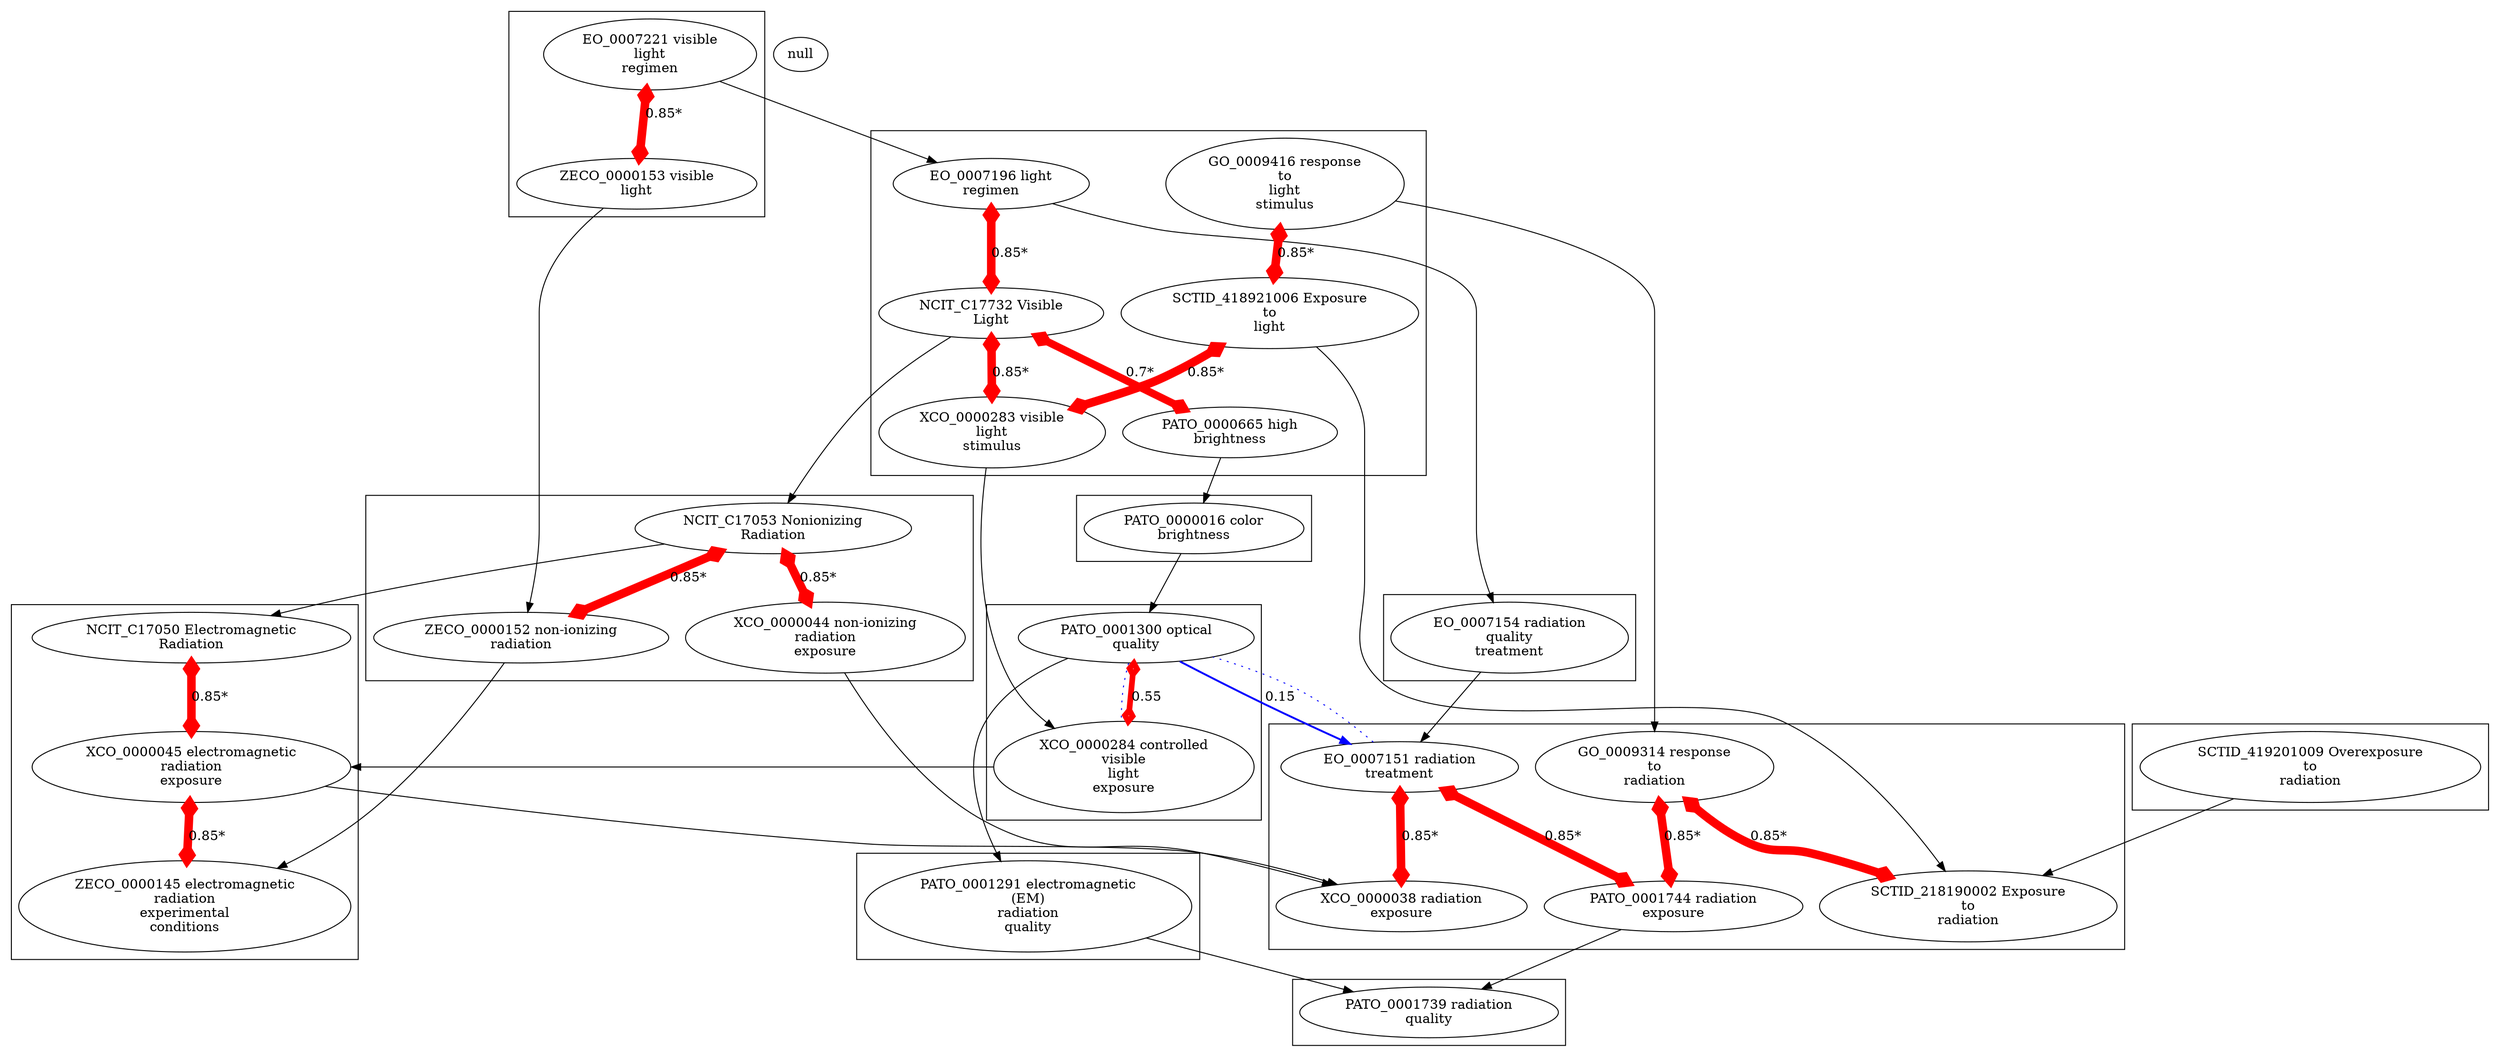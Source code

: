 digraph cliquegraph {
subgraph cluster_EO_0007154 {EO_0007154 [ label="EO_0007154 radiation
quality
treatment" ];}

subgraph cluster_PATO_0001744 {PATO_0001744 [ label="PATO_0001744 radiation
exposure" ];
GO_0009314 [ label="GO_0009314 response
to
radiation" ];
EO_0007151 [ label="EO_0007151 radiation
treatment" ];
XCO_0000038 [ label="XCO_0000038 radiation
exposure" ];
SCTID_218190002 [ label="SCTID_218190002 Exposure
to
radiation" ];}

subgraph cluster_PATO_0000016 {PATO_0000016 [ label="PATO_0000016 color
brightness" ];}

subgraph cluster_ZECO_0000153 {ZECO_0000153 [ label="ZECO_0000153 visible
light" ];
EO_0007221 [ label="EO_0007221 visible
light
regimen" ];}

subgraph cluster_SCTID_419201009 {SCTID_419201009 [ label="SCTID_419201009 Overexposure
to
radiation" ];}

subgraph cluster_EO_0007196 {EO_0007196 [ label="EO_0007196 light
regimen" ];
PATO_0000665 [ label="PATO_0000665 high
brightness" ];
XCO_0000283 [ label="XCO_0000283 visible
light
stimulus" ];
NCIT_C17732 [ label="NCIT_C17732 Visible
Light" ];
GO_0009416 [ label="GO_0009416 response
to
light
stimulus" ];
SCTID_418921006 [ label="SCTID_418921006 Exposure
to
light" ];}

subgraph cluster_ZECO_0000145 {ZECO_0000145 [ label="ZECO_0000145 electromagnetic
radiation
experimental
conditions" ];
NCIT_C17050 [ label="NCIT_C17050 Electromagnetic
Radiation" ];
XCO_0000045 [ label="XCO_0000045 electromagnetic
radiation
exposure" ];}

subgraph cluster_PATO_0001739 {PATO_0001739 [ label="PATO_0001739 radiation
quality" ];}

subgraph cluster_ZECO_0000152 {ZECO_0000152 [ label="ZECO_0000152 non-ionizing
radiation" ];
NCIT_C17053 [ label="NCIT_C17053 Nonionizing
Radiation" ];
XCO_0000044 [ label="XCO_0000044 non-ionizing
radiation
exposure" ];}

subgraph cluster_XCO_0000284 {XCO_0000284 [ label="XCO_0000284 controlled
visible
light
exposure" ];
PATO_0001300 [ label="PATO_0001300 optical
quality" ];}

subgraph cluster_PATO_0001291 {PATO_0001291 [ label="PATO_0001291 electromagnetic
(EM)
radiation
quality" ];}
EO_0007154 -> EO_0007151 [ arrowhead = normal, penwidth=1, color=black, label="", style=solid]

ZECO_0000152 -> ZECO_0000145 [ arrowhead = normal, penwidth=1, color=black, label="", style=solid]

EO_0007221 -> EO_0007196 [ arrowhead = normal, penwidth=1, color=black, label="", style=solid]

XCO_0000044 -> XCO_0000038 [ arrowhead = normal, penwidth=1, color=black, label="", style=solid]

NCIT_C17053 -> NCIT_C17050 [ arrowhead = normal, penwidth=1, color=black, label="", style=solid]

PATO_0001300 -> PATO_0001291 [ arrowhead = normal, penwidth=1, color=black, label="", style=solid]

XCO_0000045 -> XCO_0000038 [ arrowhead = normal, penwidth=1, color=black, label="", style=solid]

SCTID_419201009 -> SCTID_218190002 [ arrowhead = normal, penwidth=1, color=black, label="", style=solid]

XCO_0000284 -> XCO_0000045 [ arrowhead = normal, penwidth=1, color=black, label="", style=solid]

SCTID_418921006 -> SCTID_218190002 [ arrowhead = normal, penwidth=1, color=black, label="", style=solid]

GO_0009416 -> GO_0009314 [ arrowhead = normal, penwidth=1, color=black, label="", style=solid]

null
NCIT_C17732 -> NCIT_C17053 [ arrowhead = normal, penwidth=1, color=black, label="", style=solid]

PATO_0000665 -> PATO_0000016 [ arrowhead = normal, penwidth=1, color=black, label="", style=solid]

XCO_0000283 -> XCO_0000284 [ arrowhead = normal, penwidth=1, color=black, label="", style=solid]

PATO_0001744 -> PATO_0001739 [ arrowhead = normal, penwidth=1, color=black, label="", style=solid]

PATO_0000016 -> PATO_0001300 [ arrowhead = normal, penwidth=1, color=black, label="", style=solid]

ZECO_0000153 -> ZECO_0000152 [ arrowhead = normal, penwidth=1, color=black, label="", style=solid]

EO_0007196 -> EO_0007154 [ arrowhead = normal, penwidth=1, color=black, label="", style=solid]

PATO_0001291 -> PATO_0001739 [ arrowhead = normal, penwidth=1, color=black, label="", style=solid]
EO_0007151 -> PATO_0001300 [ arrowhead = none, penwidth=1, color=blue, label="", style=dotted]

PATO_0001300 -> XCO_0000284 [ arrowhead = none, penwidth=1, color=blue, label="", style=dotted]
GO_0009314 -> PATO_0001744 [ arrowhead = ediamond, penwidth=9, color=red, label="0.85*", style=solid, arrowtail=ediamond, dir=both]

PATO_0001300 -> XCO_0000284 [ arrowhead = ediamond, penwidth=6, color=red, label="0.55", style=solid, arrowtail=ediamond, dir=both]

NCIT_C17053 -> XCO_0000044 [ arrowhead = ediamond, penwidth=9, color=red, label="0.85*", style=solid, arrowtail=ediamond, dir=both]

NCIT_C17050 -> XCO_0000045 [ arrowhead = ediamond, penwidth=9, color=red, label="0.85*", style=solid, arrowtail=ediamond, dir=both]

EO_0007151 -> PATO_0001744 [ arrowhead = ediamond, penwidth=9, color=red, label="0.85*", style=solid, arrowtail=ediamond, dir=both]

GO_0009416 -> SCTID_418921006 [ arrowhead = ediamond, penwidth=9, color=red, label="0.85*", style=solid, arrowtail=ediamond, dir=both]

PATO_0001300 -> EO_0007151 [ arrowhead = normal, penwidth=2, color=blue, label="0.15", style=solid]

NCIT_C17053 -> ZECO_0000152 [ arrowhead = ediamond, penwidth=9, color=red, label="0.85*", style=solid, arrowtail=ediamond, dir=both]

XCO_0000045 -> ZECO_0000145 [ arrowhead = ediamond, penwidth=9, color=red, label="0.85*", style=solid, arrowtail=ediamond, dir=both]

GO_0009314 -> SCTID_218190002 [ arrowhead = ediamond, penwidth=9, color=red, label="0.85*", style=solid, arrowtail=ediamond, dir=both]

EO_0007196 -> NCIT_C17732 [ arrowhead = ediamond, penwidth=9, color=red, label="0.85*", style=solid, arrowtail=ediamond, dir=both]

NCIT_C17732 -> PATO_0000665 [ arrowhead = ediamond, penwidth=8, color=red, label="0.7*", style=solid, arrowtail=ediamond, dir=both]

EO_0007151 -> XCO_0000038 [ arrowhead = ediamond, penwidth=9, color=red, label="0.85*", style=solid, arrowtail=ediamond, dir=both]

NCIT_C17732 -> XCO_0000283 [ arrowhead = ediamond, penwidth=9, color=red, label="0.85*", style=solid, arrowtail=ediamond, dir=both]

SCTID_418921006 -> XCO_0000283 [ arrowhead = ediamond, penwidth=9, color=red, label="0.85*", style=solid, arrowtail=ediamond, dir=both]

EO_0007221 -> ZECO_0000153 [ arrowhead = ediamond, penwidth=9, color=red, label="0.85*", style=solid, arrowtail=ediamond, dir=both]
}